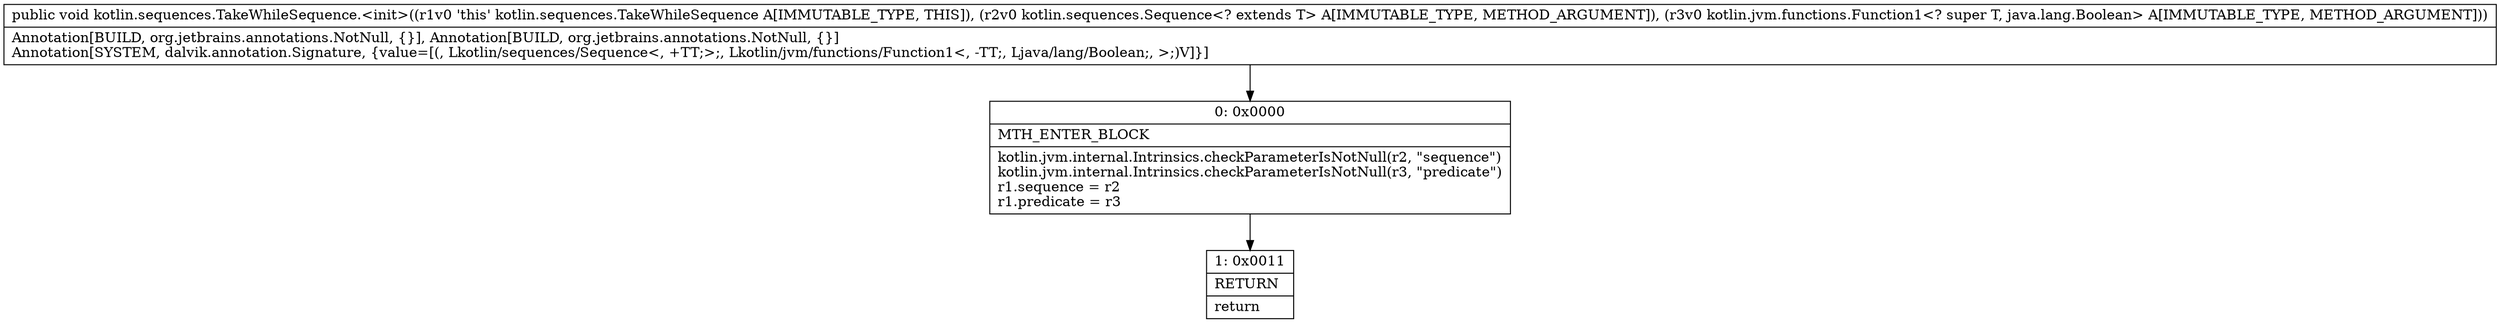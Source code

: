 digraph "CFG forkotlin.sequences.TakeWhileSequence.\<init\>(Lkotlin\/sequences\/Sequence;Lkotlin\/jvm\/functions\/Function1;)V" {
Node_0 [shape=record,label="{0\:\ 0x0000|MTH_ENTER_BLOCK\l|kotlin.jvm.internal.Intrinsics.checkParameterIsNotNull(r2, \"sequence\")\lkotlin.jvm.internal.Intrinsics.checkParameterIsNotNull(r3, \"predicate\")\lr1.sequence = r2\lr1.predicate = r3\l}"];
Node_1 [shape=record,label="{1\:\ 0x0011|RETURN\l|return\l}"];
MethodNode[shape=record,label="{public void kotlin.sequences.TakeWhileSequence.\<init\>((r1v0 'this' kotlin.sequences.TakeWhileSequence A[IMMUTABLE_TYPE, THIS]), (r2v0 kotlin.sequences.Sequence\<? extends T\> A[IMMUTABLE_TYPE, METHOD_ARGUMENT]), (r3v0 kotlin.jvm.functions.Function1\<? super T, java.lang.Boolean\> A[IMMUTABLE_TYPE, METHOD_ARGUMENT]))  | Annotation[BUILD, org.jetbrains.annotations.NotNull, \{\}], Annotation[BUILD, org.jetbrains.annotations.NotNull, \{\}]\lAnnotation[SYSTEM, dalvik.annotation.Signature, \{value=[(, Lkotlin\/sequences\/Sequence\<, +TT;\>;, Lkotlin\/jvm\/functions\/Function1\<, \-TT;, Ljava\/lang\/Boolean;, \>;)V]\}]\l}"];
MethodNode -> Node_0;
Node_0 -> Node_1;
}

